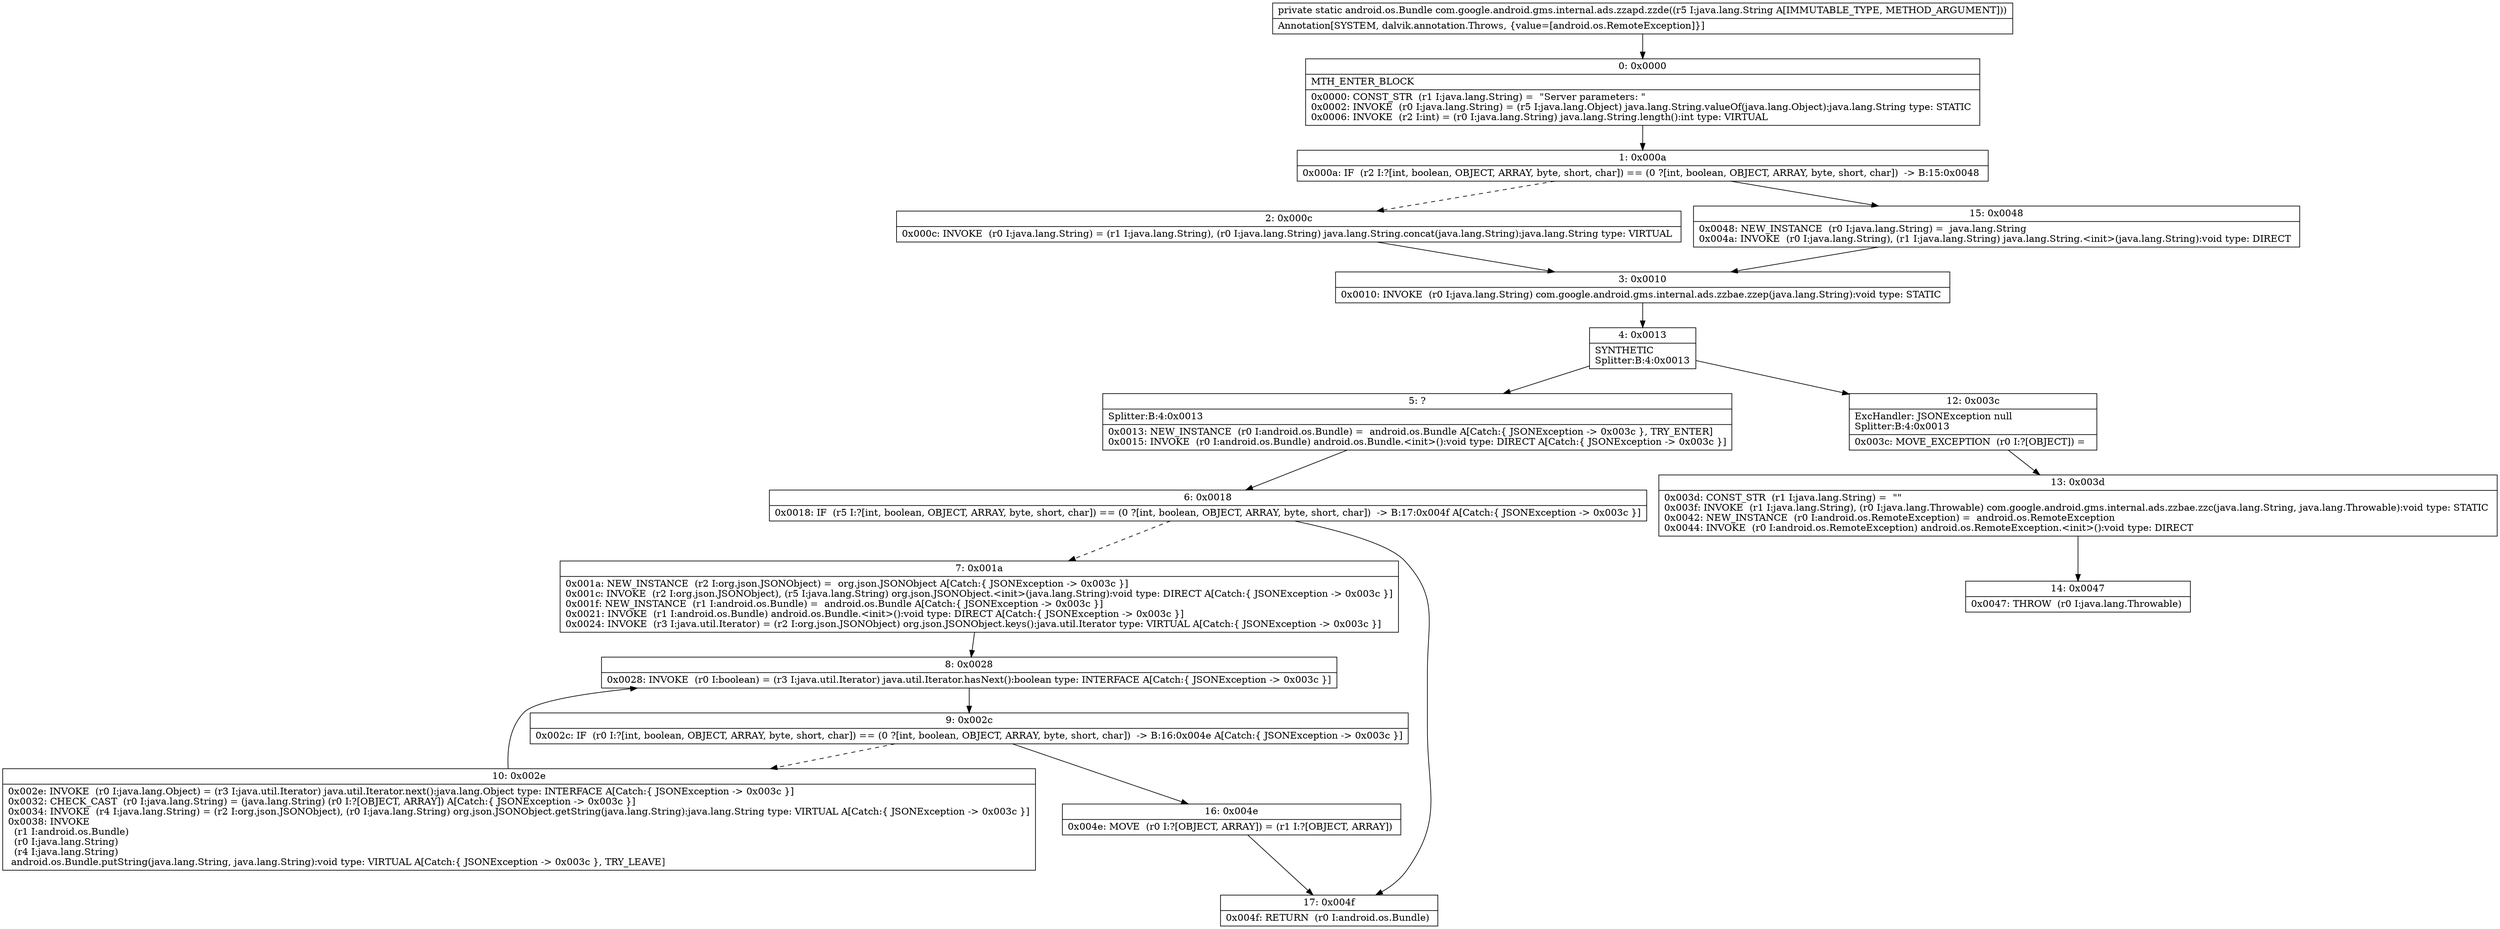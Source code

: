 digraph "CFG forcom.google.android.gms.internal.ads.zzapd.zzde(Ljava\/lang\/String;)Landroid\/os\/Bundle;" {
Node_0 [shape=record,label="{0\:\ 0x0000|MTH_ENTER_BLOCK\l|0x0000: CONST_STR  (r1 I:java.lang.String) =  \"Server parameters: \" \l0x0002: INVOKE  (r0 I:java.lang.String) = (r5 I:java.lang.Object) java.lang.String.valueOf(java.lang.Object):java.lang.String type: STATIC \l0x0006: INVOKE  (r2 I:int) = (r0 I:java.lang.String) java.lang.String.length():int type: VIRTUAL \l}"];
Node_1 [shape=record,label="{1\:\ 0x000a|0x000a: IF  (r2 I:?[int, boolean, OBJECT, ARRAY, byte, short, char]) == (0 ?[int, boolean, OBJECT, ARRAY, byte, short, char])  \-\> B:15:0x0048 \l}"];
Node_2 [shape=record,label="{2\:\ 0x000c|0x000c: INVOKE  (r0 I:java.lang.String) = (r1 I:java.lang.String), (r0 I:java.lang.String) java.lang.String.concat(java.lang.String):java.lang.String type: VIRTUAL \l}"];
Node_3 [shape=record,label="{3\:\ 0x0010|0x0010: INVOKE  (r0 I:java.lang.String) com.google.android.gms.internal.ads.zzbae.zzep(java.lang.String):void type: STATIC \l}"];
Node_4 [shape=record,label="{4\:\ 0x0013|SYNTHETIC\lSplitter:B:4:0x0013\l}"];
Node_5 [shape=record,label="{5\:\ ?|Splitter:B:4:0x0013\l|0x0013: NEW_INSTANCE  (r0 I:android.os.Bundle) =  android.os.Bundle A[Catch:\{ JSONException \-\> 0x003c \}, TRY_ENTER]\l0x0015: INVOKE  (r0 I:android.os.Bundle) android.os.Bundle.\<init\>():void type: DIRECT A[Catch:\{ JSONException \-\> 0x003c \}]\l}"];
Node_6 [shape=record,label="{6\:\ 0x0018|0x0018: IF  (r5 I:?[int, boolean, OBJECT, ARRAY, byte, short, char]) == (0 ?[int, boolean, OBJECT, ARRAY, byte, short, char])  \-\> B:17:0x004f A[Catch:\{ JSONException \-\> 0x003c \}]\l}"];
Node_7 [shape=record,label="{7\:\ 0x001a|0x001a: NEW_INSTANCE  (r2 I:org.json.JSONObject) =  org.json.JSONObject A[Catch:\{ JSONException \-\> 0x003c \}]\l0x001c: INVOKE  (r2 I:org.json.JSONObject), (r5 I:java.lang.String) org.json.JSONObject.\<init\>(java.lang.String):void type: DIRECT A[Catch:\{ JSONException \-\> 0x003c \}]\l0x001f: NEW_INSTANCE  (r1 I:android.os.Bundle) =  android.os.Bundle A[Catch:\{ JSONException \-\> 0x003c \}]\l0x0021: INVOKE  (r1 I:android.os.Bundle) android.os.Bundle.\<init\>():void type: DIRECT A[Catch:\{ JSONException \-\> 0x003c \}]\l0x0024: INVOKE  (r3 I:java.util.Iterator) = (r2 I:org.json.JSONObject) org.json.JSONObject.keys():java.util.Iterator type: VIRTUAL A[Catch:\{ JSONException \-\> 0x003c \}]\l}"];
Node_8 [shape=record,label="{8\:\ 0x0028|0x0028: INVOKE  (r0 I:boolean) = (r3 I:java.util.Iterator) java.util.Iterator.hasNext():boolean type: INTERFACE A[Catch:\{ JSONException \-\> 0x003c \}]\l}"];
Node_9 [shape=record,label="{9\:\ 0x002c|0x002c: IF  (r0 I:?[int, boolean, OBJECT, ARRAY, byte, short, char]) == (0 ?[int, boolean, OBJECT, ARRAY, byte, short, char])  \-\> B:16:0x004e A[Catch:\{ JSONException \-\> 0x003c \}]\l}"];
Node_10 [shape=record,label="{10\:\ 0x002e|0x002e: INVOKE  (r0 I:java.lang.Object) = (r3 I:java.util.Iterator) java.util.Iterator.next():java.lang.Object type: INTERFACE A[Catch:\{ JSONException \-\> 0x003c \}]\l0x0032: CHECK_CAST  (r0 I:java.lang.String) = (java.lang.String) (r0 I:?[OBJECT, ARRAY]) A[Catch:\{ JSONException \-\> 0x003c \}]\l0x0034: INVOKE  (r4 I:java.lang.String) = (r2 I:org.json.JSONObject), (r0 I:java.lang.String) org.json.JSONObject.getString(java.lang.String):java.lang.String type: VIRTUAL A[Catch:\{ JSONException \-\> 0x003c \}]\l0x0038: INVOKE  \l  (r1 I:android.os.Bundle)\l  (r0 I:java.lang.String)\l  (r4 I:java.lang.String)\l android.os.Bundle.putString(java.lang.String, java.lang.String):void type: VIRTUAL A[Catch:\{ JSONException \-\> 0x003c \}, TRY_LEAVE]\l}"];
Node_12 [shape=record,label="{12\:\ 0x003c|ExcHandler: JSONException null\lSplitter:B:4:0x0013\l|0x003c: MOVE_EXCEPTION  (r0 I:?[OBJECT]) =  \l}"];
Node_13 [shape=record,label="{13\:\ 0x003d|0x003d: CONST_STR  (r1 I:java.lang.String) =  \"\" \l0x003f: INVOKE  (r1 I:java.lang.String), (r0 I:java.lang.Throwable) com.google.android.gms.internal.ads.zzbae.zzc(java.lang.String, java.lang.Throwable):void type: STATIC \l0x0042: NEW_INSTANCE  (r0 I:android.os.RemoteException) =  android.os.RemoteException \l0x0044: INVOKE  (r0 I:android.os.RemoteException) android.os.RemoteException.\<init\>():void type: DIRECT \l}"];
Node_14 [shape=record,label="{14\:\ 0x0047|0x0047: THROW  (r0 I:java.lang.Throwable) \l}"];
Node_15 [shape=record,label="{15\:\ 0x0048|0x0048: NEW_INSTANCE  (r0 I:java.lang.String) =  java.lang.String \l0x004a: INVOKE  (r0 I:java.lang.String), (r1 I:java.lang.String) java.lang.String.\<init\>(java.lang.String):void type: DIRECT \l}"];
Node_16 [shape=record,label="{16\:\ 0x004e|0x004e: MOVE  (r0 I:?[OBJECT, ARRAY]) = (r1 I:?[OBJECT, ARRAY]) \l}"];
Node_17 [shape=record,label="{17\:\ 0x004f|0x004f: RETURN  (r0 I:android.os.Bundle) \l}"];
MethodNode[shape=record,label="{private static android.os.Bundle com.google.android.gms.internal.ads.zzapd.zzde((r5 I:java.lang.String A[IMMUTABLE_TYPE, METHOD_ARGUMENT]))  | Annotation[SYSTEM, dalvik.annotation.Throws, \{value=[android.os.RemoteException]\}]\l}"];
MethodNode -> Node_0;
Node_0 -> Node_1;
Node_1 -> Node_2[style=dashed];
Node_1 -> Node_15;
Node_2 -> Node_3;
Node_3 -> Node_4;
Node_4 -> Node_5;
Node_4 -> Node_12;
Node_5 -> Node_6;
Node_6 -> Node_7[style=dashed];
Node_6 -> Node_17;
Node_7 -> Node_8;
Node_8 -> Node_9;
Node_9 -> Node_10[style=dashed];
Node_9 -> Node_16;
Node_10 -> Node_8;
Node_12 -> Node_13;
Node_13 -> Node_14;
Node_15 -> Node_3;
Node_16 -> Node_17;
}

